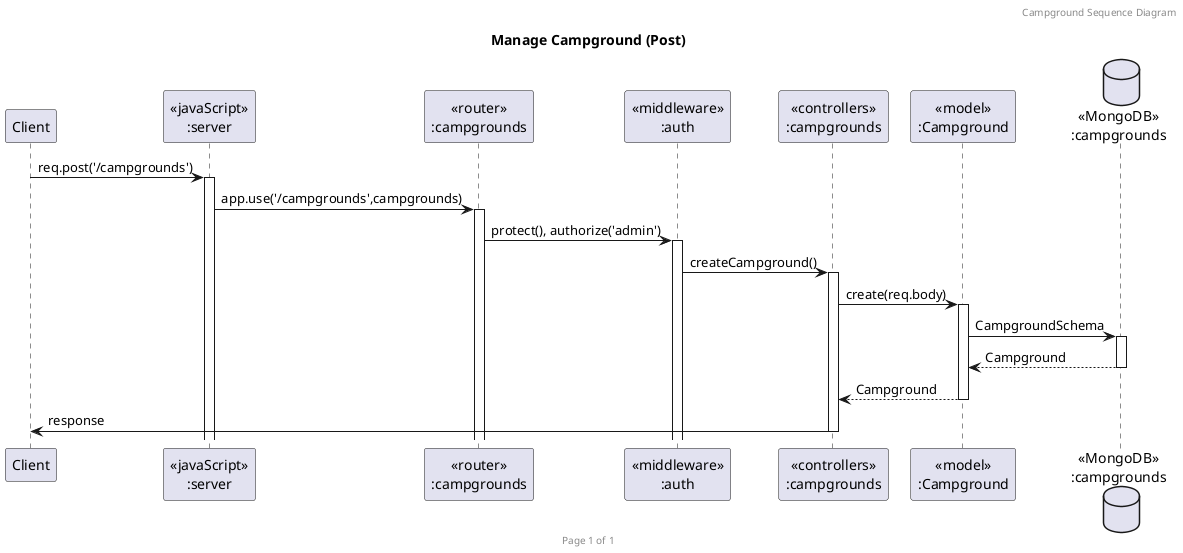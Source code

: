 @startuml post-campground

header Campground Sequence Diagram
footer Page %page% of %lastpage%
title "Manage Campground (Post)"

participant "Client" as client
participant "<<javaScript>>\n:server" as server
participant "<<router>>\n:campgrounds" as routerCampgrounds
participant "<<middleware>>\n:auth" as middlewareAuth
participant "<<controllers>>\n:campgrounds" as controllersCampgrounds
participant "<<model>>\n:Campground" as modelCampground
database "<<MongoDB>>\n:campgrounds" as CampgroundsDatabase

client->server ++:req.post('/campgrounds')
server->routerCampgrounds ++:app.use('/campgrounds',campgrounds)
routerCampgrounds -> middlewareAuth ++: protect(), authorize('admin')
middlewareAuth -> controllersCampgrounds ++:createCampground()
controllersCampgrounds->modelCampground ++:create(req.body)
modelCampground ->CampgroundsDatabase ++:CampgroundSchema
CampgroundsDatabase --> modelCampground --:Campground
controllersCampgrounds <-- modelCampground --:Campground
controllersCampgrounds->client --:response

@enduml
